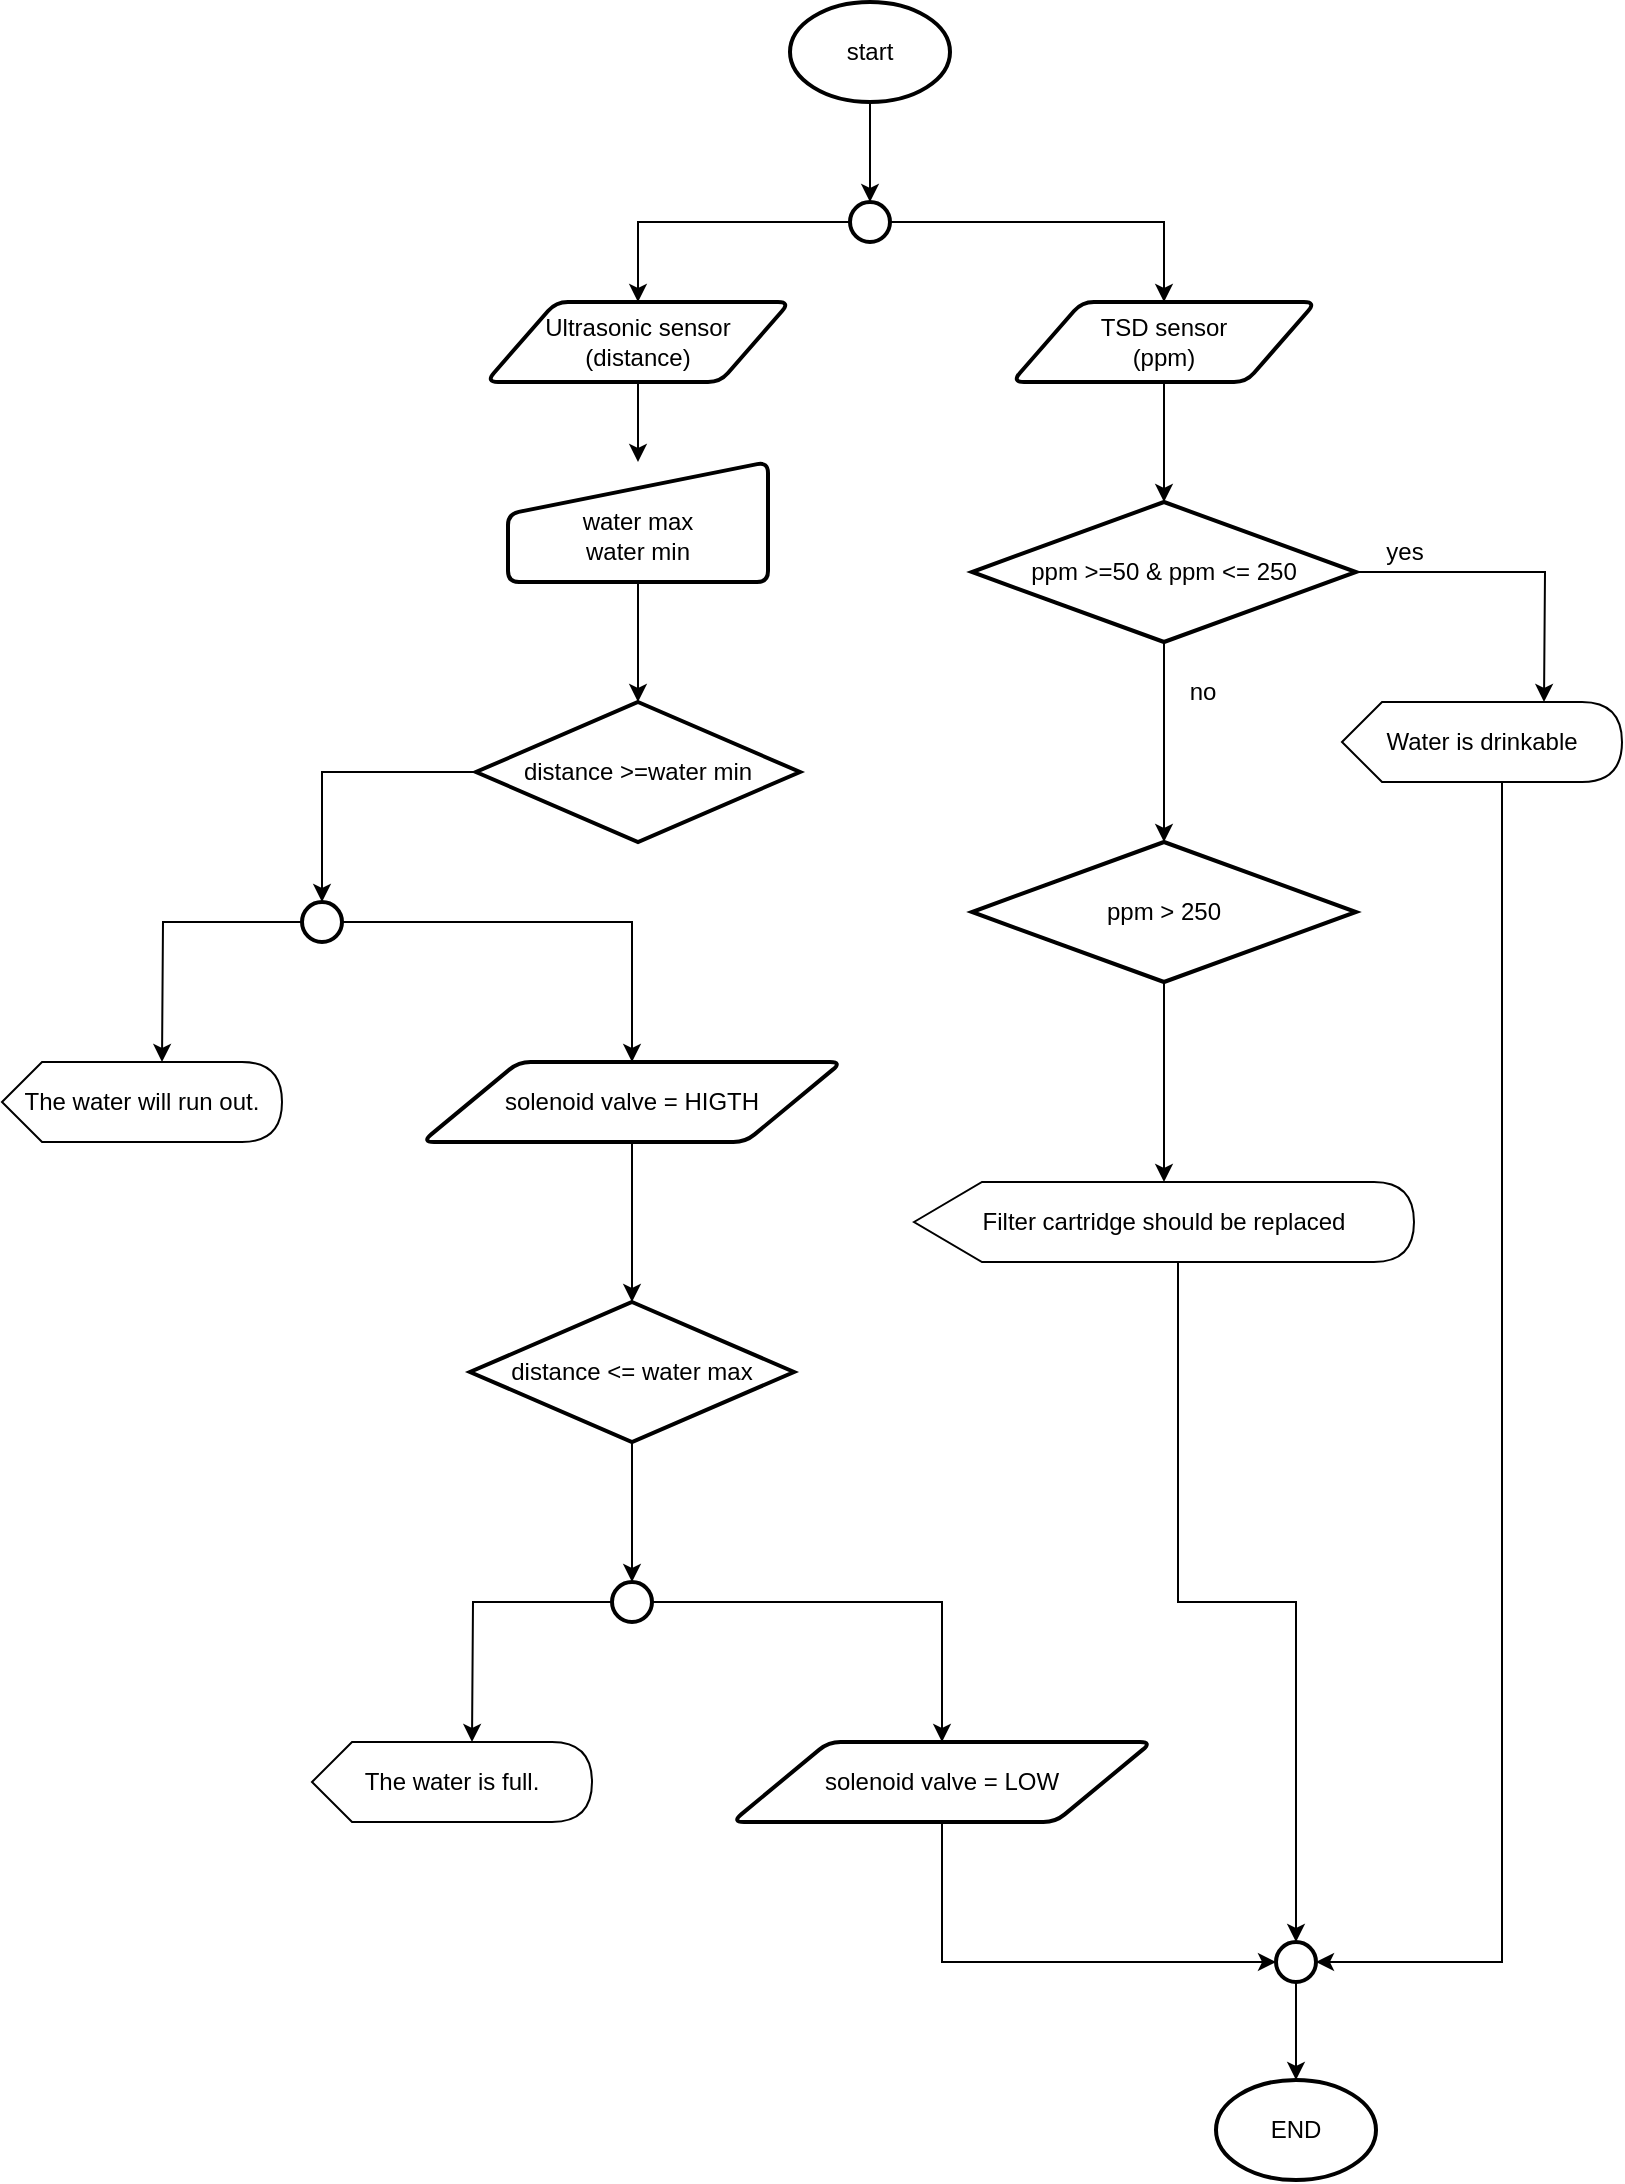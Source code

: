 <mxfile version="24.3.1" type="github">
  <diagram id="C5RBs43oDa-KdzZeNtuy" name="Page-1">
    <mxGraphModel dx="2758" dy="1512" grid="1" gridSize="10" guides="1" tooltips="1" connect="1" arrows="1" fold="1" page="1" pageScale="1" pageWidth="827" pageHeight="1169" math="0" shadow="0">
      <root>
        <mxCell id="WIyWlLk6GJQsqaUBKTNV-0" />
        <mxCell id="WIyWlLk6GJQsqaUBKTNV-1" parent="WIyWlLk6GJQsqaUBKTNV-0" />
        <mxCell id="Ok1g1s4KcjB2tpEZXEhJ-4" style="edgeStyle=orthogonalEdgeStyle;rounded=0;orthogonalLoop=1;jettySize=auto;html=1;exitX=0.5;exitY=1;exitDx=0;exitDy=0;exitPerimeter=0;" edge="1" parent="WIyWlLk6GJQsqaUBKTNV-1" source="Ok1g1s4KcjB2tpEZXEhJ-0" target="Ok1g1s4KcjB2tpEZXEhJ-3">
          <mxGeometry relative="1" as="geometry" />
        </mxCell>
        <mxCell id="Ok1g1s4KcjB2tpEZXEhJ-0" value="start" style="strokeWidth=2;html=1;shape=mxgraph.flowchart.start_1;whiteSpace=wrap;" vertex="1" parent="WIyWlLk6GJQsqaUBKTNV-1">
          <mxGeometry x="403" y="10" width="80" height="50" as="geometry" />
        </mxCell>
        <mxCell id="Ok1g1s4KcjB2tpEZXEhJ-8" style="edgeStyle=orthogonalEdgeStyle;rounded=0;orthogonalLoop=1;jettySize=auto;html=1;entryX=0.5;entryY=0;entryDx=0;entryDy=0;" edge="1" parent="WIyWlLk6GJQsqaUBKTNV-1" source="Ok1g1s4KcjB2tpEZXEhJ-1" target="Ok1g1s4KcjB2tpEZXEhJ-7">
          <mxGeometry relative="1" as="geometry" />
        </mxCell>
        <mxCell id="Ok1g1s4KcjB2tpEZXEhJ-1" value="Ultrasonic sensor&lt;br&gt;(distance)" style="shape=parallelogram;html=1;strokeWidth=2;perimeter=parallelogramPerimeter;whiteSpace=wrap;rounded=1;arcSize=12;size=0.23;" vertex="1" parent="WIyWlLk6GJQsqaUBKTNV-1">
          <mxGeometry x="251" y="160" width="152" height="40" as="geometry" />
        </mxCell>
        <mxCell id="Ok1g1s4KcjB2tpEZXEhJ-12" style="edgeStyle=orthogonalEdgeStyle;rounded=0;orthogonalLoop=1;jettySize=auto;html=1;" edge="1" parent="WIyWlLk6GJQsqaUBKTNV-1" source="Ok1g1s4KcjB2tpEZXEhJ-2" target="Ok1g1s4KcjB2tpEZXEhJ-11">
          <mxGeometry relative="1" as="geometry" />
        </mxCell>
        <mxCell id="Ok1g1s4KcjB2tpEZXEhJ-2" value="TSD sensor&lt;br&gt;(ppm)" style="shape=parallelogram;html=1;strokeWidth=2;perimeter=parallelogramPerimeter;whiteSpace=wrap;rounded=1;arcSize=12;size=0.23;" vertex="1" parent="WIyWlLk6GJQsqaUBKTNV-1">
          <mxGeometry x="514" y="160" width="152" height="40" as="geometry" />
        </mxCell>
        <mxCell id="Ok1g1s4KcjB2tpEZXEhJ-5" style="edgeStyle=orthogonalEdgeStyle;rounded=0;orthogonalLoop=1;jettySize=auto;html=1;entryX=0.5;entryY=0;entryDx=0;entryDy=0;" edge="1" parent="WIyWlLk6GJQsqaUBKTNV-1" source="Ok1g1s4KcjB2tpEZXEhJ-3" target="Ok1g1s4KcjB2tpEZXEhJ-1">
          <mxGeometry relative="1" as="geometry" />
        </mxCell>
        <mxCell id="Ok1g1s4KcjB2tpEZXEhJ-6" style="edgeStyle=orthogonalEdgeStyle;rounded=0;orthogonalLoop=1;jettySize=auto;html=1;entryX=0.5;entryY=0;entryDx=0;entryDy=0;" edge="1" parent="WIyWlLk6GJQsqaUBKTNV-1" source="Ok1g1s4KcjB2tpEZXEhJ-3" target="Ok1g1s4KcjB2tpEZXEhJ-2">
          <mxGeometry relative="1" as="geometry" />
        </mxCell>
        <mxCell id="Ok1g1s4KcjB2tpEZXEhJ-3" value="" style="strokeWidth=2;html=1;shape=mxgraph.flowchart.start_2;whiteSpace=wrap;" vertex="1" parent="WIyWlLk6GJQsqaUBKTNV-1">
          <mxGeometry x="433" y="110" width="20" height="20" as="geometry" />
        </mxCell>
        <mxCell id="Ok1g1s4KcjB2tpEZXEhJ-7" value="&lt;div&gt;&lt;br&gt;&lt;/div&gt;water max&lt;div&gt;water min&lt;/div&gt;" style="html=1;strokeWidth=2;shape=manualInput;whiteSpace=wrap;rounded=1;size=26;arcSize=11;" vertex="1" parent="WIyWlLk6GJQsqaUBKTNV-1">
          <mxGeometry x="262" y="240" width="130" height="60" as="geometry" />
        </mxCell>
        <mxCell id="Ok1g1s4KcjB2tpEZXEhJ-19" style="edgeStyle=orthogonalEdgeStyle;rounded=0;orthogonalLoop=1;jettySize=auto;html=1;exitX=0;exitY=0.5;exitDx=0;exitDy=0;exitPerimeter=0;entryX=0.5;entryY=0;entryDx=0;entryDy=0;entryPerimeter=0;" edge="1" parent="WIyWlLk6GJQsqaUBKTNV-1" source="Ok1g1s4KcjB2tpEZXEhJ-9" target="Ok1g1s4KcjB2tpEZXEhJ-21">
          <mxGeometry relative="1" as="geometry">
            <mxPoint x="169" y="450" as="targetPoint" />
          </mxGeometry>
        </mxCell>
        <mxCell id="Ok1g1s4KcjB2tpEZXEhJ-9" value="distance &amp;gt;=water min" style="strokeWidth=2;html=1;shape=mxgraph.flowchart.decision;whiteSpace=wrap;" vertex="1" parent="WIyWlLk6GJQsqaUBKTNV-1">
          <mxGeometry x="246" y="360" width="162" height="70" as="geometry" />
        </mxCell>
        <mxCell id="Ok1g1s4KcjB2tpEZXEhJ-10" style="edgeStyle=orthogonalEdgeStyle;rounded=0;orthogonalLoop=1;jettySize=auto;html=1;exitX=0.5;exitY=1;exitDx=0;exitDy=0;entryX=0.5;entryY=0;entryDx=0;entryDy=0;entryPerimeter=0;" edge="1" parent="WIyWlLk6GJQsqaUBKTNV-1" source="Ok1g1s4KcjB2tpEZXEhJ-7" target="Ok1g1s4KcjB2tpEZXEhJ-9">
          <mxGeometry relative="1" as="geometry" />
        </mxCell>
        <mxCell id="Ok1g1s4KcjB2tpEZXEhJ-13" style="edgeStyle=orthogonalEdgeStyle;rounded=0;orthogonalLoop=1;jettySize=auto;html=1;" edge="1" parent="WIyWlLk6GJQsqaUBKTNV-1" source="Ok1g1s4KcjB2tpEZXEhJ-11">
          <mxGeometry relative="1" as="geometry">
            <mxPoint x="780.0" y="360" as="targetPoint" />
          </mxGeometry>
        </mxCell>
        <mxCell id="Ok1g1s4KcjB2tpEZXEhJ-16" style="edgeStyle=orthogonalEdgeStyle;rounded=0;orthogonalLoop=1;jettySize=auto;html=1;entryX=0.5;entryY=0;entryDx=0;entryDy=0;entryPerimeter=0;" edge="1" parent="WIyWlLk6GJQsqaUBKTNV-1" source="Ok1g1s4KcjB2tpEZXEhJ-11" target="Ok1g1s4KcjB2tpEZXEhJ-39">
          <mxGeometry relative="1" as="geometry">
            <mxPoint x="590" y="430" as="targetPoint" />
          </mxGeometry>
        </mxCell>
        <mxCell id="Ok1g1s4KcjB2tpEZXEhJ-11" value="ppm &amp;gt;=50 &amp;amp; ppm &amp;lt;= 250" style="strokeWidth=2;html=1;shape=mxgraph.flowchart.decision;whiteSpace=wrap;" vertex="1" parent="WIyWlLk6GJQsqaUBKTNV-1">
          <mxGeometry x="494" y="260" width="192" height="70" as="geometry" />
        </mxCell>
        <mxCell id="Ok1g1s4KcjB2tpEZXEhJ-14" value="&lt;h5 style=&quot;line-height: 19px;&quot;&gt;&lt;font style=&quot;font-size: 12px;&quot;&gt;&lt;span style=&quot;white-space: pre; font-weight: normal;&quot;&gt;Water is&lt;font style=&quot;&quot; face=&quot;Helvetica&quot;&gt; &lt;/font&gt;drinkable&lt;/span&gt;&lt;/font&gt;&lt;/h5&gt;" style="shape=display;whiteSpace=wrap;html=1;size=0.143;" vertex="1" parent="WIyWlLk6GJQsqaUBKTNV-1">
          <mxGeometry x="679" y="360" width="140" height="40" as="geometry" />
        </mxCell>
        <mxCell id="Ok1g1s4KcjB2tpEZXEhJ-15" value="yes" style="text;html=1;align=center;verticalAlign=middle;resizable=0;points=[];autosize=1;strokeColor=none;fillColor=none;" vertex="1" parent="WIyWlLk6GJQsqaUBKTNV-1">
          <mxGeometry x="690" y="270" width="40" height="30" as="geometry" />
        </mxCell>
        <mxCell id="Ok1g1s4KcjB2tpEZXEhJ-17" value="&lt;h5 style=&quot;line-height: 19px;&quot;&gt;&lt;div style=&quot;font-weight: normal; line-height: 19px; white-space: pre;&quot;&gt;&lt;font style=&quot;font-size: 12px;&quot; face=&quot;Helvetica&quot;&gt;Filter cartridge should be replaced&lt;/font&gt;&lt;/div&gt;&lt;/h5&gt;" style="shape=display;whiteSpace=wrap;html=1;align=center;size=0.136;" vertex="1" parent="WIyWlLk6GJQsqaUBKTNV-1">
          <mxGeometry x="465" y="600" width="250" height="40" as="geometry" />
        </mxCell>
        <mxCell id="Ok1g1s4KcjB2tpEZXEhJ-18" value="no" style="text;html=1;align=center;verticalAlign=middle;resizable=0;points=[];autosize=1;strokeColor=none;fillColor=none;" vertex="1" parent="WIyWlLk6GJQsqaUBKTNV-1">
          <mxGeometry x="589" y="340" width="40" height="30" as="geometry" />
        </mxCell>
        <mxCell id="Ok1g1s4KcjB2tpEZXEhJ-25" style="edgeStyle=orthogonalEdgeStyle;rounded=0;orthogonalLoop=1;jettySize=auto;html=1;entryX=0.5;entryY=0;entryDx=0;entryDy=0;" edge="1" parent="WIyWlLk6GJQsqaUBKTNV-1" source="Ok1g1s4KcjB2tpEZXEhJ-21" target="Ok1g1s4KcjB2tpEZXEhJ-27">
          <mxGeometry relative="1" as="geometry">
            <mxPoint x="284" y="535" as="targetPoint" />
          </mxGeometry>
        </mxCell>
        <mxCell id="Ok1g1s4KcjB2tpEZXEhJ-21" value="" style="strokeWidth=2;html=1;shape=mxgraph.flowchart.start_2;whiteSpace=wrap;" vertex="1" parent="WIyWlLk6GJQsqaUBKTNV-1">
          <mxGeometry x="159" y="460" width="20" height="20" as="geometry" />
        </mxCell>
        <mxCell id="Ok1g1s4KcjB2tpEZXEhJ-23" value="&lt;h5 style=&quot;line-height: 19px;&quot;&gt;&lt;span style=&quot;font-size: 12px; font-weight: 400; white-space: pre;&quot;&gt;The water will run out.&lt;/span&gt;&lt;br&gt;&lt;/h5&gt;" style="shape=display;whiteSpace=wrap;html=1;size=0.143;" vertex="1" parent="WIyWlLk6GJQsqaUBKTNV-1">
          <mxGeometry x="9" y="540" width="140" height="40" as="geometry" />
        </mxCell>
        <mxCell id="Ok1g1s4KcjB2tpEZXEhJ-24" style="edgeStyle=orthogonalEdgeStyle;rounded=0;orthogonalLoop=1;jettySize=auto;html=1;" edge="1" parent="WIyWlLk6GJQsqaUBKTNV-1" source="Ok1g1s4KcjB2tpEZXEhJ-21">
          <mxGeometry relative="1" as="geometry">
            <mxPoint x="89" y="540" as="targetPoint" />
          </mxGeometry>
        </mxCell>
        <mxCell id="Ok1g1s4KcjB2tpEZXEhJ-28" style="edgeStyle=orthogonalEdgeStyle;rounded=0;orthogonalLoop=1;jettySize=auto;html=1;entryX=0.5;entryY=0;entryDx=0;entryDy=0;entryPerimeter=0;" edge="1" parent="WIyWlLk6GJQsqaUBKTNV-1" source="Ok1g1s4KcjB2tpEZXEhJ-27" target="Ok1g1s4KcjB2tpEZXEhJ-29">
          <mxGeometry relative="1" as="geometry">
            <mxPoint x="324" y="660" as="targetPoint" />
          </mxGeometry>
        </mxCell>
        <mxCell id="Ok1g1s4KcjB2tpEZXEhJ-27" value="solenoid valve = HIGTH" style="shape=parallelogram;html=1;strokeWidth=2;perimeter=parallelogramPerimeter;whiteSpace=wrap;rounded=1;arcSize=12;size=0.23;" vertex="1" parent="WIyWlLk6GJQsqaUBKTNV-1">
          <mxGeometry x="219" y="540" width="210" height="40" as="geometry" />
        </mxCell>
        <mxCell id="Ok1g1s4KcjB2tpEZXEhJ-35" style="edgeStyle=orthogonalEdgeStyle;rounded=0;orthogonalLoop=1;jettySize=auto;html=1;" edge="1" parent="WIyWlLk6GJQsqaUBKTNV-1" source="Ok1g1s4KcjB2tpEZXEhJ-29" target="Ok1g1s4KcjB2tpEZXEhJ-31">
          <mxGeometry relative="1" as="geometry" />
        </mxCell>
        <mxCell id="Ok1g1s4KcjB2tpEZXEhJ-29" value="distance &amp;lt;= water max" style="strokeWidth=2;html=1;shape=mxgraph.flowchart.decision;whiteSpace=wrap;" vertex="1" parent="WIyWlLk6GJQsqaUBKTNV-1">
          <mxGeometry x="243" y="660" width="162" height="70" as="geometry" />
        </mxCell>
        <mxCell id="Ok1g1s4KcjB2tpEZXEhJ-30" style="edgeStyle=orthogonalEdgeStyle;rounded=0;orthogonalLoop=1;jettySize=auto;html=1;entryX=0.5;entryY=0;entryDx=0;entryDy=0;" edge="1" parent="WIyWlLk6GJQsqaUBKTNV-1" source="Ok1g1s4KcjB2tpEZXEhJ-31" target="Ok1g1s4KcjB2tpEZXEhJ-34">
          <mxGeometry relative="1" as="geometry">
            <mxPoint x="439" y="875" as="targetPoint" />
          </mxGeometry>
        </mxCell>
        <mxCell id="Ok1g1s4KcjB2tpEZXEhJ-31" value="" style="strokeWidth=2;html=1;shape=mxgraph.flowchart.start_2;whiteSpace=wrap;" vertex="1" parent="WIyWlLk6GJQsqaUBKTNV-1">
          <mxGeometry x="314" y="800" width="20" height="20" as="geometry" />
        </mxCell>
        <mxCell id="Ok1g1s4KcjB2tpEZXEhJ-32" value="&lt;h5 style=&quot;line-height: 19px;&quot;&gt;&lt;span style=&quot;font-size: 12px; font-weight: 400; white-space: pre;&quot;&gt;The water is full.&lt;/span&gt;&lt;br&gt;&lt;/h5&gt;" style="shape=display;whiteSpace=wrap;html=1;size=0.143;" vertex="1" parent="WIyWlLk6GJQsqaUBKTNV-1">
          <mxGeometry x="164" y="880" width="140" height="40" as="geometry" />
        </mxCell>
        <mxCell id="Ok1g1s4KcjB2tpEZXEhJ-33" style="edgeStyle=orthogonalEdgeStyle;rounded=0;orthogonalLoop=1;jettySize=auto;html=1;" edge="1" parent="WIyWlLk6GJQsqaUBKTNV-1" source="Ok1g1s4KcjB2tpEZXEhJ-31">
          <mxGeometry relative="1" as="geometry">
            <mxPoint x="244" y="880" as="targetPoint" />
          </mxGeometry>
        </mxCell>
        <mxCell id="Ok1g1s4KcjB2tpEZXEhJ-34" value="solenoid valve = LOW" style="shape=parallelogram;html=1;strokeWidth=2;perimeter=parallelogramPerimeter;whiteSpace=wrap;rounded=1;arcSize=12;size=0.23;" vertex="1" parent="WIyWlLk6GJQsqaUBKTNV-1">
          <mxGeometry x="374" y="880" width="210" height="40" as="geometry" />
        </mxCell>
        <mxCell id="Ok1g1s4KcjB2tpEZXEhJ-36" value="" style="strokeWidth=2;html=1;shape=mxgraph.flowchart.start_2;whiteSpace=wrap;" vertex="1" parent="WIyWlLk6GJQsqaUBKTNV-1">
          <mxGeometry x="646" y="980" width="20" height="20" as="geometry" />
        </mxCell>
        <mxCell id="Ok1g1s4KcjB2tpEZXEhJ-38" style="edgeStyle=orthogonalEdgeStyle;rounded=0;orthogonalLoop=1;jettySize=auto;html=1;entryX=1;entryY=0.5;entryDx=0;entryDy=0;entryPerimeter=0;" edge="1" parent="WIyWlLk6GJQsqaUBKTNV-1" source="Ok1g1s4KcjB2tpEZXEhJ-14" target="Ok1g1s4KcjB2tpEZXEhJ-36">
          <mxGeometry relative="1" as="geometry">
            <Array as="points">
              <mxPoint x="759" y="990" />
            </Array>
          </mxGeometry>
        </mxCell>
        <mxCell id="Ok1g1s4KcjB2tpEZXEhJ-39" value="ppm &amp;gt;&amp;nbsp;&lt;span style=&quot;background-color: initial;&quot;&gt;250&lt;/span&gt;" style="strokeWidth=2;html=1;shape=mxgraph.flowchart.decision;whiteSpace=wrap;" vertex="1" parent="WIyWlLk6GJQsqaUBKTNV-1">
          <mxGeometry x="494" y="430" width="192" height="70" as="geometry" />
        </mxCell>
        <mxCell id="Ok1g1s4KcjB2tpEZXEhJ-41" style="edgeStyle=orthogonalEdgeStyle;rounded=0;orthogonalLoop=1;jettySize=auto;html=1;" edge="1" parent="WIyWlLk6GJQsqaUBKTNV-1" source="Ok1g1s4KcjB2tpEZXEhJ-39" target="Ok1g1s4KcjB2tpEZXEhJ-17">
          <mxGeometry relative="1" as="geometry" />
        </mxCell>
        <mxCell id="Ok1g1s4KcjB2tpEZXEhJ-42" style="edgeStyle=orthogonalEdgeStyle;rounded=0;orthogonalLoop=1;jettySize=auto;html=1;entryX=0;entryY=0.5;entryDx=0;entryDy=0;entryPerimeter=0;exitX=0.5;exitY=1;exitDx=0;exitDy=0;" edge="1" parent="WIyWlLk6GJQsqaUBKTNV-1" source="Ok1g1s4KcjB2tpEZXEhJ-34" target="Ok1g1s4KcjB2tpEZXEhJ-36">
          <mxGeometry relative="1" as="geometry" />
        </mxCell>
        <mxCell id="Ok1g1s4KcjB2tpEZXEhJ-43" style="edgeStyle=orthogonalEdgeStyle;rounded=0;orthogonalLoop=1;jettySize=auto;html=1;exitX=0;exitY=0;exitDx=132.0;exitDy=40;exitPerimeter=0;entryX=0.5;entryY=0;entryDx=0;entryDy=0;entryPerimeter=0;" edge="1" parent="WIyWlLk6GJQsqaUBKTNV-1" source="Ok1g1s4KcjB2tpEZXEhJ-17" target="Ok1g1s4KcjB2tpEZXEhJ-36">
          <mxGeometry relative="1" as="geometry" />
        </mxCell>
        <mxCell id="Ok1g1s4KcjB2tpEZXEhJ-44" value="END" style="strokeWidth=2;html=1;shape=mxgraph.flowchart.start_1;whiteSpace=wrap;" vertex="1" parent="WIyWlLk6GJQsqaUBKTNV-1">
          <mxGeometry x="616" y="1049" width="80" height="50" as="geometry" />
        </mxCell>
        <mxCell id="Ok1g1s4KcjB2tpEZXEhJ-45" style="edgeStyle=orthogonalEdgeStyle;rounded=0;orthogonalLoop=1;jettySize=auto;html=1;entryX=0.5;entryY=0;entryDx=0;entryDy=0;entryPerimeter=0;" edge="1" parent="WIyWlLk6GJQsqaUBKTNV-1" source="Ok1g1s4KcjB2tpEZXEhJ-36" target="Ok1g1s4KcjB2tpEZXEhJ-44">
          <mxGeometry relative="1" as="geometry" />
        </mxCell>
      </root>
    </mxGraphModel>
  </diagram>
</mxfile>
